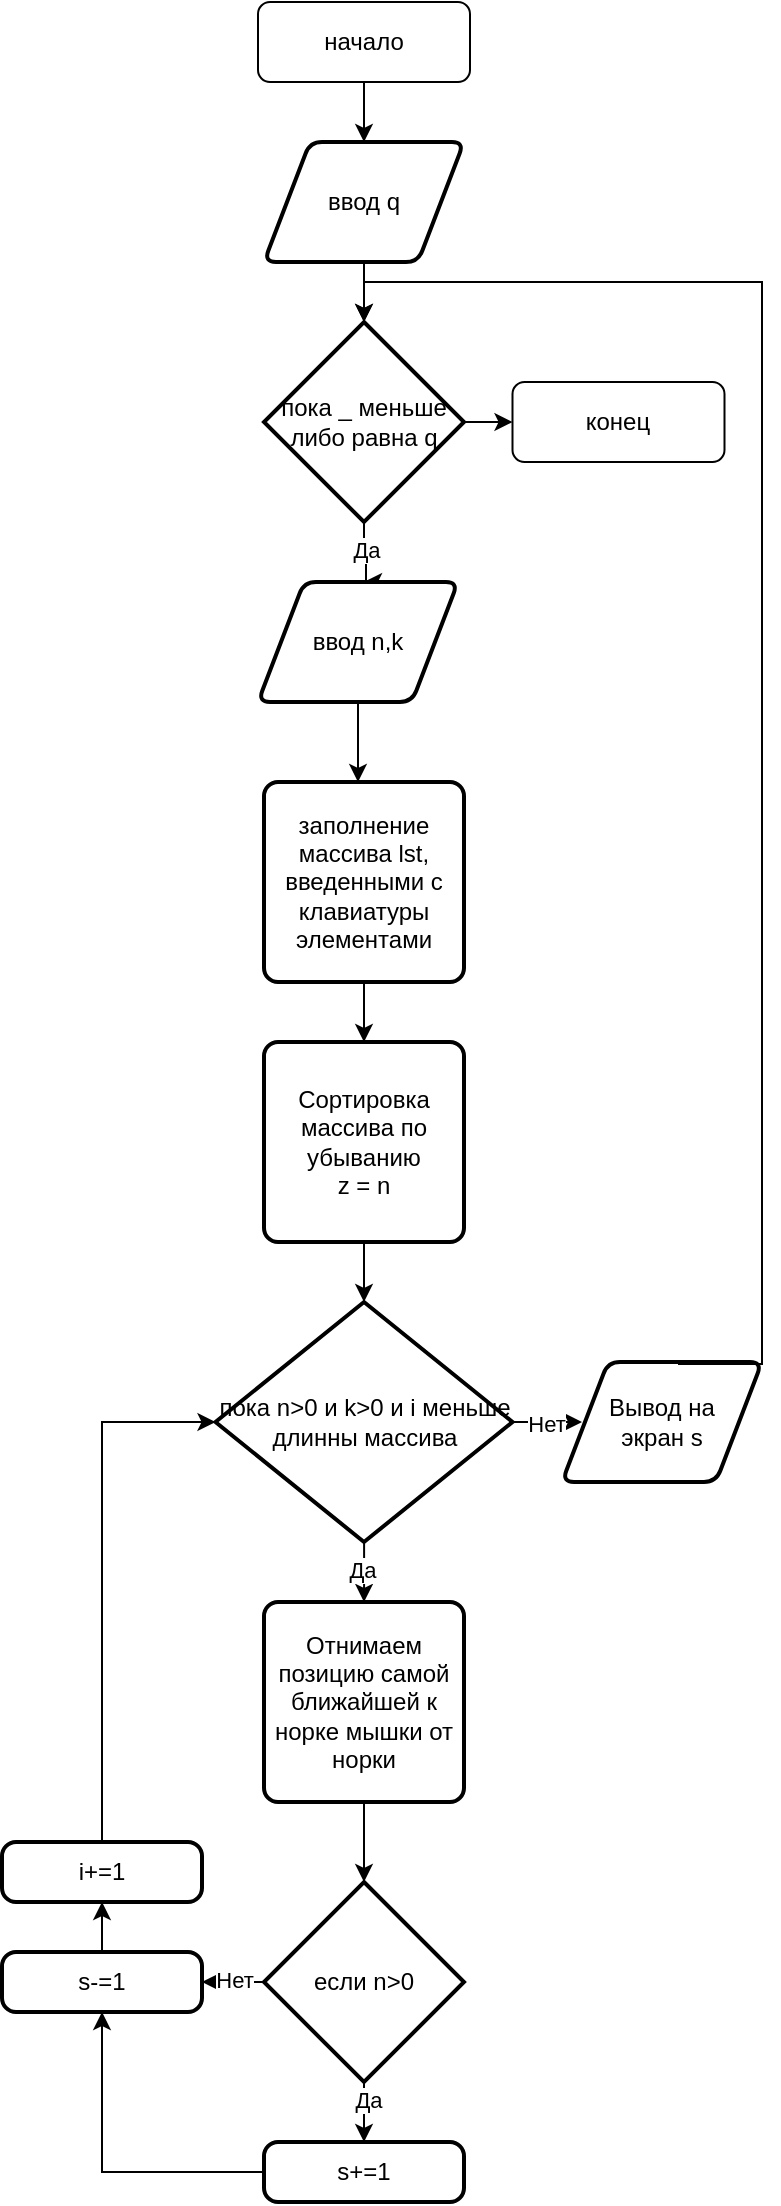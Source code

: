 <mxfile version="22.0.4" type="device">
  <diagram name="Страница — 1" id="rwqlOv3aDMIMBUQ4C7vR">
    <mxGraphModel dx="1687" dy="969" grid="1" gridSize="10" guides="1" tooltips="1" connect="1" arrows="1" fold="1" page="1" pageScale="1" pageWidth="827" pageHeight="1169" math="0" shadow="0">
      <root>
        <mxCell id="0" />
        <mxCell id="1" parent="0" />
        <mxCell id="Fz46aYrQsW3Do-q8UEc8-2" style="edgeStyle=orthogonalEdgeStyle;rounded=0;orthogonalLoop=1;jettySize=auto;html=1;" edge="1" parent="1" source="Fz46aYrQsW3Do-q8UEc8-3" target="Fz46aYrQsW3Do-q8UEc8-5">
          <mxGeometry relative="1" as="geometry" />
        </mxCell>
        <mxCell id="Fz46aYrQsW3Do-q8UEc8-3" value="начало" style="rounded=1;whiteSpace=wrap;html=1;" vertex="1" parent="1">
          <mxGeometry x="348" y="30" width="106" height="40" as="geometry" />
        </mxCell>
        <mxCell id="Fz46aYrQsW3Do-q8UEc8-4" style="edgeStyle=orthogonalEdgeStyle;rounded=0;orthogonalLoop=1;jettySize=auto;html=1;" edge="1" parent="1" source="Fz46aYrQsW3Do-q8UEc8-5">
          <mxGeometry relative="1" as="geometry">
            <mxPoint x="401" y="190" as="targetPoint" />
          </mxGeometry>
        </mxCell>
        <mxCell id="Fz46aYrQsW3Do-q8UEc8-5" value="ввод q" style="shape=parallelogram;html=1;strokeWidth=2;perimeter=parallelogramPerimeter;whiteSpace=wrap;rounded=1;arcSize=12;size=0.23;" vertex="1" parent="1">
          <mxGeometry x="351" y="100" width="100" height="60" as="geometry" />
        </mxCell>
        <mxCell id="Fz46aYrQsW3Do-q8UEc8-6" style="edgeStyle=orthogonalEdgeStyle;rounded=0;orthogonalLoop=1;jettySize=auto;html=1;" edge="1" parent="1" source="Fz46aYrQsW3Do-q8UEc8-8">
          <mxGeometry relative="1" as="geometry">
            <mxPoint x="401" y="320" as="targetPoint" />
            <Array as="points">
              <mxPoint x="401" y="305" />
              <mxPoint x="402" y="305" />
            </Array>
          </mxGeometry>
        </mxCell>
        <mxCell id="Fz46aYrQsW3Do-q8UEc8-7" value="Да" style="edgeLabel;html=1;align=center;verticalAlign=middle;resizable=0;points=[];" vertex="1" connectable="0" parent="Fz46aYrQsW3Do-q8UEc8-6">
          <mxGeometry x="-0.162" y="1" relative="1" as="geometry">
            <mxPoint as="offset" />
          </mxGeometry>
        </mxCell>
        <mxCell id="Fz46aYrQsW3Do-q8UEc8-39" style="edgeStyle=orthogonalEdgeStyle;rounded=0;orthogonalLoop=1;jettySize=auto;html=1;" edge="1" parent="1" source="Fz46aYrQsW3Do-q8UEc8-8" target="Fz46aYrQsW3Do-q8UEc8-38">
          <mxGeometry relative="1" as="geometry" />
        </mxCell>
        <mxCell id="Fz46aYrQsW3Do-q8UEc8-8" value="пока _ меньше либо равна q" style="strokeWidth=2;html=1;shape=mxgraph.flowchart.decision;whiteSpace=wrap;" vertex="1" parent="1">
          <mxGeometry x="351" y="190" width="100" height="100" as="geometry" />
        </mxCell>
        <mxCell id="Fz46aYrQsW3Do-q8UEc8-11" style="edgeStyle=orthogonalEdgeStyle;rounded=0;orthogonalLoop=1;jettySize=auto;html=1;" edge="1" parent="1" source="Fz46aYrQsW3Do-q8UEc8-9">
          <mxGeometry relative="1" as="geometry">
            <mxPoint x="398" y="420" as="targetPoint" />
          </mxGeometry>
        </mxCell>
        <mxCell id="Fz46aYrQsW3Do-q8UEc8-9" value="ввод n,k" style="shape=parallelogram;html=1;strokeWidth=2;perimeter=parallelogramPerimeter;whiteSpace=wrap;rounded=1;arcSize=12;size=0.23;" vertex="1" parent="1">
          <mxGeometry x="348" y="320" width="100" height="60" as="geometry" />
        </mxCell>
        <mxCell id="Fz46aYrQsW3Do-q8UEc8-12" style="edgeStyle=orthogonalEdgeStyle;rounded=0;orthogonalLoop=1;jettySize=auto;html=1;" edge="1" parent="1" source="Fz46aYrQsW3Do-q8UEc8-10" target="Fz46aYrQsW3Do-q8UEc8-13">
          <mxGeometry relative="1" as="geometry">
            <mxPoint x="398" y="550" as="targetPoint" />
          </mxGeometry>
        </mxCell>
        <mxCell id="Fz46aYrQsW3Do-q8UEc8-10" value="заполнение массива lst, введенными с клавиатуры элементами" style="rounded=1;whiteSpace=wrap;html=1;absoluteArcSize=1;arcSize=14;strokeWidth=2;" vertex="1" parent="1">
          <mxGeometry x="351" y="420" width="100" height="100" as="geometry" />
        </mxCell>
        <mxCell id="Fz46aYrQsW3Do-q8UEc8-15" style="edgeStyle=orthogonalEdgeStyle;rounded=0;orthogonalLoop=1;jettySize=auto;html=1;" edge="1" parent="1" source="Fz46aYrQsW3Do-q8UEc8-13">
          <mxGeometry relative="1" as="geometry">
            <mxPoint x="401" y="680" as="targetPoint" />
          </mxGeometry>
        </mxCell>
        <mxCell id="Fz46aYrQsW3Do-q8UEc8-13" value="Сортировка массива по убыванию&lt;br&gt;z = n" style="rounded=1;whiteSpace=wrap;html=1;absoluteArcSize=1;arcSize=14;strokeWidth=2;" vertex="1" parent="1">
          <mxGeometry x="351" y="550" width="100" height="100" as="geometry" />
        </mxCell>
        <mxCell id="Fz46aYrQsW3Do-q8UEc8-17" style="edgeStyle=orthogonalEdgeStyle;rounded=0;orthogonalLoop=1;jettySize=auto;html=1;" edge="1" parent="1" source="Fz46aYrQsW3Do-q8UEc8-16">
          <mxGeometry relative="1" as="geometry">
            <mxPoint x="401" y="830" as="targetPoint" />
          </mxGeometry>
        </mxCell>
        <mxCell id="Fz46aYrQsW3Do-q8UEc8-18" value="Да" style="edgeLabel;html=1;align=center;verticalAlign=middle;resizable=0;points=[];" vertex="1" connectable="0" parent="Fz46aYrQsW3Do-q8UEc8-17">
          <mxGeometry x="-0.277" y="-1" relative="1" as="geometry">
            <mxPoint y="3" as="offset" />
          </mxGeometry>
        </mxCell>
        <mxCell id="Fz46aYrQsW3Do-q8UEc8-32" style="edgeStyle=orthogonalEdgeStyle;rounded=0;orthogonalLoop=1;jettySize=auto;html=1;" edge="1" parent="1" source="Fz46aYrQsW3Do-q8UEc8-16">
          <mxGeometry relative="1" as="geometry">
            <mxPoint x="510" y="740" as="targetPoint" />
          </mxGeometry>
        </mxCell>
        <mxCell id="Fz46aYrQsW3Do-q8UEc8-35" value="Нет" style="edgeLabel;html=1;align=center;verticalAlign=middle;resizable=0;points=[];" vertex="1" connectable="0" parent="Fz46aYrQsW3Do-q8UEc8-32">
          <mxGeometry x="-0.22" y="-1" relative="1" as="geometry">
            <mxPoint x="2" as="offset" />
          </mxGeometry>
        </mxCell>
        <mxCell id="Fz46aYrQsW3Do-q8UEc8-16" value="пока n&amp;gt;0 и k&amp;gt;0 и i меньше длинны массива" style="strokeWidth=2;html=1;shape=mxgraph.flowchart.decision;whiteSpace=wrap;" vertex="1" parent="1">
          <mxGeometry x="326.75" y="680" width="148.5" height="120" as="geometry" />
        </mxCell>
        <mxCell id="Fz46aYrQsW3Do-q8UEc8-20" style="edgeStyle=orthogonalEdgeStyle;rounded=0;orthogonalLoop=1;jettySize=auto;html=1;" edge="1" parent="1" source="Fz46aYrQsW3Do-q8UEc8-19">
          <mxGeometry relative="1" as="geometry">
            <mxPoint x="401" y="970" as="targetPoint" />
          </mxGeometry>
        </mxCell>
        <mxCell id="Fz46aYrQsW3Do-q8UEc8-19" value="Отнимаем позицию самой ближайшей к норке мышки от норки" style="rounded=1;whiteSpace=wrap;html=1;absoluteArcSize=1;arcSize=14;strokeWidth=2;" vertex="1" parent="1">
          <mxGeometry x="351" y="830" width="100" height="100" as="geometry" />
        </mxCell>
        <mxCell id="Fz46aYrQsW3Do-q8UEc8-23" style="edgeStyle=orthogonalEdgeStyle;rounded=0;orthogonalLoop=1;jettySize=auto;html=1;entryX=0.5;entryY=0;entryDx=0;entryDy=0;" edge="1" parent="1" source="Fz46aYrQsW3Do-q8UEc8-21" target="Fz46aYrQsW3Do-q8UEc8-22">
          <mxGeometry relative="1" as="geometry" />
        </mxCell>
        <mxCell id="Fz46aYrQsW3Do-q8UEc8-24" value="Да" style="edgeLabel;html=1;align=center;verticalAlign=middle;resizable=0;points=[];" vertex="1" connectable="0" parent="Fz46aYrQsW3Do-q8UEc8-23">
          <mxGeometry x="-0.64" y="2" relative="1" as="geometry">
            <mxPoint as="offset" />
          </mxGeometry>
        </mxCell>
        <mxCell id="Fz46aYrQsW3Do-q8UEc8-25" style="edgeStyle=orthogonalEdgeStyle;rounded=0;orthogonalLoop=1;jettySize=auto;html=1;" edge="1" parent="1" source="Fz46aYrQsW3Do-q8UEc8-21">
          <mxGeometry relative="1" as="geometry">
            <mxPoint x="320" y="1020" as="targetPoint" />
          </mxGeometry>
        </mxCell>
        <mxCell id="Fz46aYrQsW3Do-q8UEc8-26" value="Нет" style="edgeLabel;html=1;align=center;verticalAlign=middle;resizable=0;points=[];" vertex="1" connectable="0" parent="Fz46aYrQsW3Do-q8UEc8-25">
          <mxGeometry x="-0.238" y="-1" relative="1" as="geometry">
            <mxPoint x="-3" as="offset" />
          </mxGeometry>
        </mxCell>
        <mxCell id="Fz46aYrQsW3Do-q8UEc8-21" value="если n&amp;gt;0" style="strokeWidth=2;html=1;shape=mxgraph.flowchart.decision;whiteSpace=wrap;" vertex="1" parent="1">
          <mxGeometry x="351" y="970" width="100" height="100" as="geometry" />
        </mxCell>
        <mxCell id="Fz46aYrQsW3Do-q8UEc8-31" style="edgeStyle=orthogonalEdgeStyle;rounded=0;orthogonalLoop=1;jettySize=auto;html=1;entryX=0.5;entryY=1;entryDx=0;entryDy=0;" edge="1" parent="1" source="Fz46aYrQsW3Do-q8UEc8-22" target="Fz46aYrQsW3Do-q8UEc8-27">
          <mxGeometry relative="1" as="geometry" />
        </mxCell>
        <mxCell id="Fz46aYrQsW3Do-q8UEc8-22" value="s+=1" style="rounded=1;whiteSpace=wrap;html=1;absoluteArcSize=1;arcSize=14;strokeWidth=2;" vertex="1" parent="1">
          <mxGeometry x="351" y="1100" width="100" height="30" as="geometry" />
        </mxCell>
        <mxCell id="Fz46aYrQsW3Do-q8UEc8-28" style="edgeStyle=orthogonalEdgeStyle;rounded=0;orthogonalLoop=1;jettySize=auto;html=1;" edge="1" parent="1" source="Fz46aYrQsW3Do-q8UEc8-27">
          <mxGeometry relative="1" as="geometry">
            <mxPoint x="270" y="980" as="targetPoint" />
          </mxGeometry>
        </mxCell>
        <mxCell id="Fz46aYrQsW3Do-q8UEc8-27" value="s-=1" style="rounded=1;whiteSpace=wrap;html=1;absoluteArcSize=1;arcSize=14;strokeWidth=2;" vertex="1" parent="1">
          <mxGeometry x="220" y="1005" width="100" height="30" as="geometry" />
        </mxCell>
        <mxCell id="Fz46aYrQsW3Do-q8UEc8-29" value="i+=1" style="rounded=1;whiteSpace=wrap;html=1;absoluteArcSize=1;arcSize=14;strokeWidth=2;" vertex="1" parent="1">
          <mxGeometry x="220" y="950" width="100" height="30" as="geometry" />
        </mxCell>
        <mxCell id="Fz46aYrQsW3Do-q8UEc8-30" style="edgeStyle=orthogonalEdgeStyle;rounded=0;orthogonalLoop=1;jettySize=auto;html=1;entryX=0;entryY=0.5;entryDx=0;entryDy=0;entryPerimeter=0;exitX=0.5;exitY=0;exitDx=0;exitDy=0;" edge="1" parent="1" source="Fz46aYrQsW3Do-q8UEc8-29" target="Fz46aYrQsW3Do-q8UEc8-16">
          <mxGeometry relative="1" as="geometry" />
        </mxCell>
        <mxCell id="Fz46aYrQsW3Do-q8UEc8-36" value="Вывод на &lt;br&gt;экран s" style="shape=parallelogram;html=1;strokeWidth=2;perimeter=parallelogramPerimeter;whiteSpace=wrap;rounded=1;arcSize=12;size=0.23;" vertex="1" parent="1">
          <mxGeometry x="500" y="710" width="100" height="60" as="geometry" />
        </mxCell>
        <mxCell id="Fz46aYrQsW3Do-q8UEc8-37" style="edgeStyle=orthogonalEdgeStyle;rounded=0;orthogonalLoop=1;jettySize=auto;html=1;entryX=0.5;entryY=0;entryDx=0;entryDy=0;entryPerimeter=0;exitX=0.58;exitY=0.017;exitDx=0;exitDy=0;exitPerimeter=0;" edge="1" parent="1" source="Fz46aYrQsW3Do-q8UEc8-36" target="Fz46aYrQsW3Do-q8UEc8-8">
          <mxGeometry relative="1" as="geometry">
            <Array as="points">
              <mxPoint x="600" y="711" />
              <mxPoint x="600" y="170" />
              <mxPoint x="401" y="170" />
            </Array>
          </mxGeometry>
        </mxCell>
        <mxCell id="Fz46aYrQsW3Do-q8UEc8-38" value="конец" style="rounded=1;whiteSpace=wrap;html=1;" vertex="1" parent="1">
          <mxGeometry x="475.25" y="220" width="106" height="40" as="geometry" />
        </mxCell>
      </root>
    </mxGraphModel>
  </diagram>
</mxfile>
